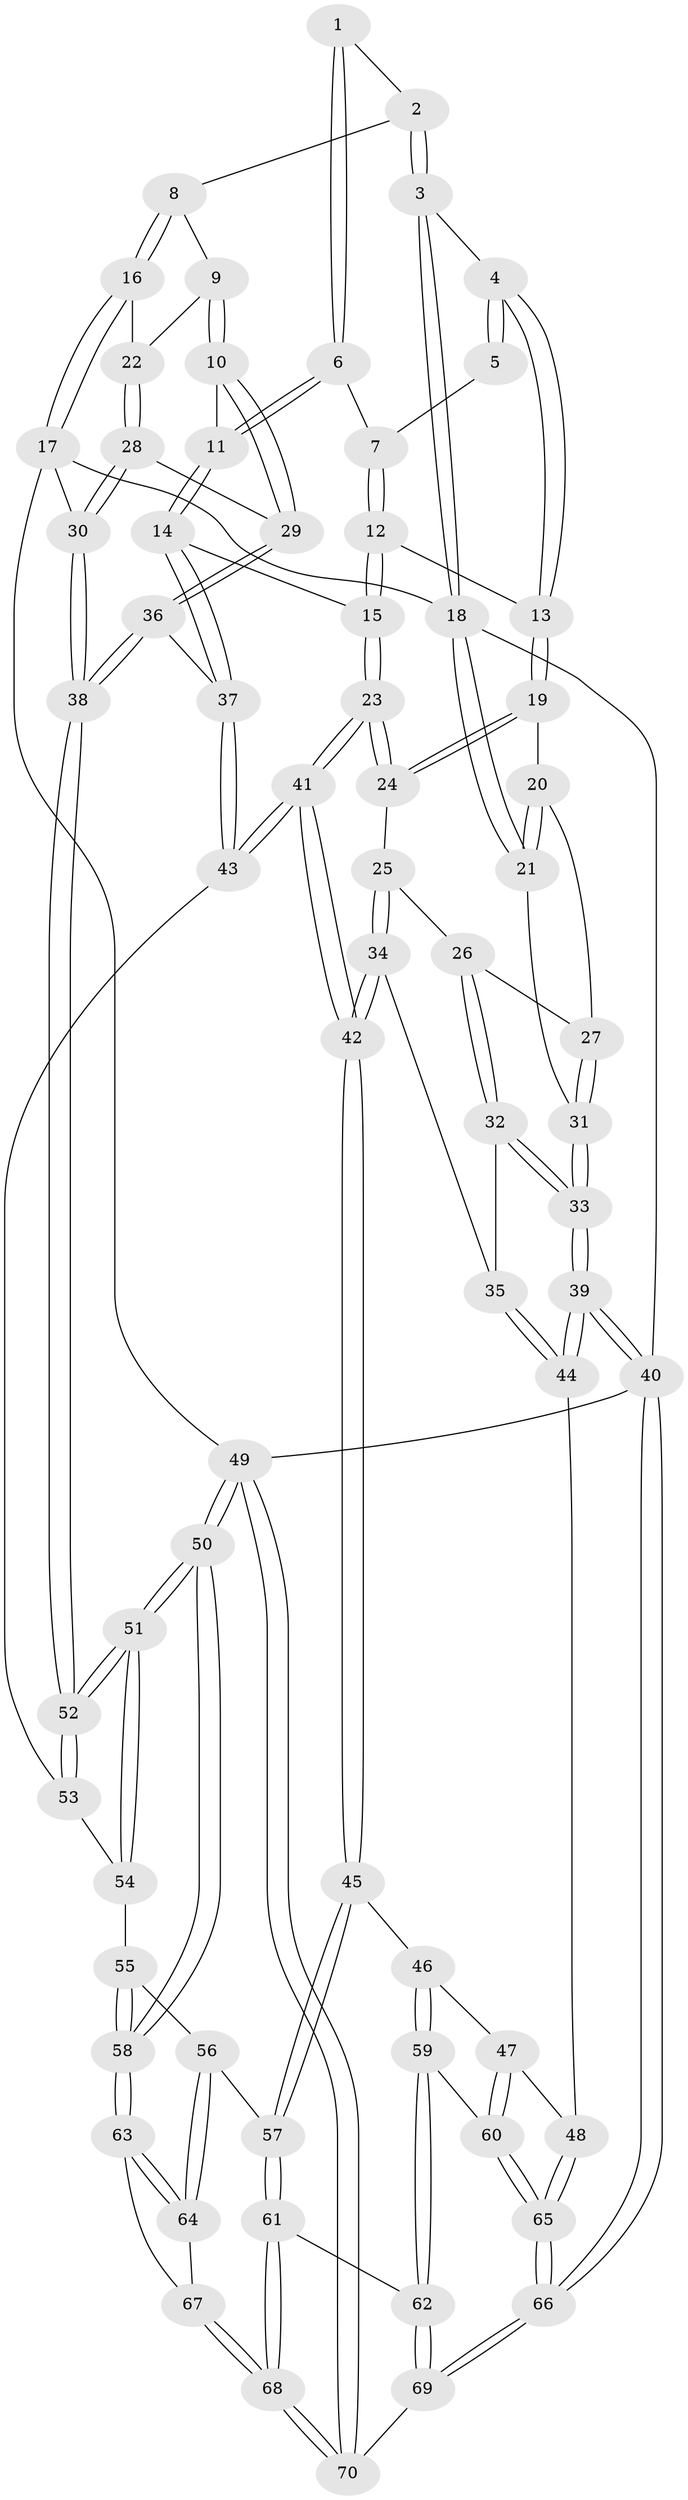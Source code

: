 // Generated by graph-tools (version 1.1) at 2025/50/03/09/25 03:50:58]
// undirected, 70 vertices, 172 edges
graph export_dot {
graph [start="1"]
  node [color=gray90,style=filled];
  1 [pos="+0.5166834943666437+0"];
  2 [pos="+0.5213735888329197+0"];
  3 [pos="+0.0070064405686942124+0"];
  4 [pos="+0.20654304172879687+0.034010346429643484"];
  5 [pos="+0.3737065151412152+0.04699590124933994"];
  6 [pos="+0.5163387413769331+0.0467917647039439"];
  7 [pos="+0.39944708262416395+0.10758433999149065"];
  8 [pos="+0.9716866583779992+0"];
  9 [pos="+0.7528855912527775+0.07355451415019963"];
  10 [pos="+0.6250128408789957+0.23127956093918178"];
  11 [pos="+0.6064629164024229+0.23430148237443646"];
  12 [pos="+0.3754790720291343+0.13959399742397297"];
  13 [pos="+0.22208239226552434+0.07252585071573406"];
  14 [pos="+0.5747980395053041+0.263202904877274"];
  15 [pos="+0.4314280211415124+0.36058607309894064"];
  16 [pos="+1+0"];
  17 [pos="+1+0"];
  18 [pos="+0+0"];
  19 [pos="+0.21651852177259415+0.18406038407352052"];
  20 [pos="+0.14112513671718124+0.2161640323567654"];
  21 [pos="+0+0"];
  22 [pos="+0.8655892593894621+0.23409652172216308"];
  23 [pos="+0.39530954276042896+0.40790867378620055"];
  24 [pos="+0.3229934085278999+0.3505217405862179"];
  25 [pos="+0.11826087158850802+0.31569879077867014"];
  26 [pos="+0.10188244473605693+0.31068863669482427"];
  27 [pos="+0.09484962699136783+0.26975111331178436"];
  28 [pos="+0.8609666022966204+0.29010082516611135"];
  29 [pos="+0.7903001356977182+0.31927597472051245"];
  30 [pos="+1+0.35634448570190397"];
  31 [pos="+0+0"];
  32 [pos="+0+0.4319805523257153"];
  33 [pos="+0+0.44392901860440254"];
  34 [pos="+0.1794703390761088+0.5127971773594524"];
  35 [pos="+0.16374750003161948+0.513786301253685"];
  36 [pos="+0.7876691776657557+0.46083842955484733"];
  37 [pos="+0.7380839571044919+0.5336021927827265"];
  38 [pos="+1+0.48694309960414056"];
  39 [pos="+0+0.681659857430995"];
  40 [pos="+0+1"];
  41 [pos="+0.39130129958610044+0.44953602333503806"];
  42 [pos="+0.3613675026682634+0.513244378619798"];
  43 [pos="+0.7355792298269818+0.5392353502592938"];
  44 [pos="+0.017283904507057163+0.7126848858134306"];
  45 [pos="+0.3779057110607668+0.6532396572000783"];
  46 [pos="+0.34584667138270886+0.6741314891826408"];
  47 [pos="+0.14089708978975182+0.7638254205326467"];
  48 [pos="+0.0997946933648891+0.7666939764678219"];
  49 [pos="+1+1"];
  50 [pos="+1+1"];
  51 [pos="+1+0.804677455270082"];
  52 [pos="+1+0.6133535914725973"];
  53 [pos="+0.7369512071960264+0.5455713813908465"];
  54 [pos="+0.7339555466227137+0.6071255832578112"];
  55 [pos="+0.6844016762047221+0.7030901625414161"];
  56 [pos="+0.5811717764686068+0.7405909411711687"];
  57 [pos="+0.4066952873981146+0.6856778796304482"];
  58 [pos="+0.9457257316292713+0.9584601329778273"];
  59 [pos="+0.23508004368473426+0.9087989811155284"];
  60 [pos="+0.22765480168713556+0.9112948111609707"];
  61 [pos="+0.40121675221970055+0.8943849422072053"];
  62 [pos="+0.32858735934622196+0.924939535195163"];
  63 [pos="+0.9386500294618847+0.9567772855767778"];
  64 [pos="+0.5987372360063266+0.8388117420200529"];
  65 [pos="+0.04749825377699944+1"];
  66 [pos="+0+1"];
  67 [pos="+0.5893999577267067+0.9108151473566047"];
  68 [pos="+0.5166646431586965+1"];
  69 [pos="+0.20259667738672127+1"];
  70 [pos="+0.5346948872140378+1"];
  1 -- 2;
  1 -- 6;
  1 -- 6;
  2 -- 3;
  2 -- 3;
  2 -- 8;
  3 -- 4;
  3 -- 18;
  3 -- 18;
  4 -- 5;
  4 -- 5;
  4 -- 13;
  4 -- 13;
  5 -- 7;
  6 -- 7;
  6 -- 11;
  6 -- 11;
  7 -- 12;
  7 -- 12;
  8 -- 9;
  8 -- 16;
  8 -- 16;
  9 -- 10;
  9 -- 10;
  9 -- 22;
  10 -- 11;
  10 -- 29;
  10 -- 29;
  11 -- 14;
  11 -- 14;
  12 -- 13;
  12 -- 15;
  12 -- 15;
  13 -- 19;
  13 -- 19;
  14 -- 15;
  14 -- 37;
  14 -- 37;
  15 -- 23;
  15 -- 23;
  16 -- 17;
  16 -- 17;
  16 -- 22;
  17 -- 18;
  17 -- 30;
  17 -- 49;
  18 -- 21;
  18 -- 21;
  18 -- 40;
  19 -- 20;
  19 -- 24;
  19 -- 24;
  20 -- 21;
  20 -- 21;
  20 -- 27;
  21 -- 31;
  22 -- 28;
  22 -- 28;
  23 -- 24;
  23 -- 24;
  23 -- 41;
  23 -- 41;
  24 -- 25;
  25 -- 26;
  25 -- 34;
  25 -- 34;
  26 -- 27;
  26 -- 32;
  26 -- 32;
  27 -- 31;
  27 -- 31;
  28 -- 29;
  28 -- 30;
  28 -- 30;
  29 -- 36;
  29 -- 36;
  30 -- 38;
  30 -- 38;
  31 -- 33;
  31 -- 33;
  32 -- 33;
  32 -- 33;
  32 -- 35;
  33 -- 39;
  33 -- 39;
  34 -- 35;
  34 -- 42;
  34 -- 42;
  35 -- 44;
  35 -- 44;
  36 -- 37;
  36 -- 38;
  36 -- 38;
  37 -- 43;
  37 -- 43;
  38 -- 52;
  38 -- 52;
  39 -- 40;
  39 -- 40;
  39 -- 44;
  39 -- 44;
  40 -- 66;
  40 -- 66;
  40 -- 49;
  41 -- 42;
  41 -- 42;
  41 -- 43;
  41 -- 43;
  42 -- 45;
  42 -- 45;
  43 -- 53;
  44 -- 48;
  45 -- 46;
  45 -- 57;
  45 -- 57;
  46 -- 47;
  46 -- 59;
  46 -- 59;
  47 -- 48;
  47 -- 60;
  47 -- 60;
  48 -- 65;
  48 -- 65;
  49 -- 50;
  49 -- 50;
  49 -- 70;
  49 -- 70;
  50 -- 51;
  50 -- 51;
  50 -- 58;
  50 -- 58;
  51 -- 52;
  51 -- 52;
  51 -- 54;
  51 -- 54;
  52 -- 53;
  52 -- 53;
  53 -- 54;
  54 -- 55;
  55 -- 56;
  55 -- 58;
  55 -- 58;
  56 -- 57;
  56 -- 64;
  56 -- 64;
  57 -- 61;
  57 -- 61;
  58 -- 63;
  58 -- 63;
  59 -- 60;
  59 -- 62;
  59 -- 62;
  60 -- 65;
  60 -- 65;
  61 -- 62;
  61 -- 68;
  61 -- 68;
  62 -- 69;
  62 -- 69;
  63 -- 64;
  63 -- 64;
  63 -- 67;
  64 -- 67;
  65 -- 66;
  65 -- 66;
  66 -- 69;
  66 -- 69;
  67 -- 68;
  67 -- 68;
  68 -- 70;
  68 -- 70;
  69 -- 70;
}
